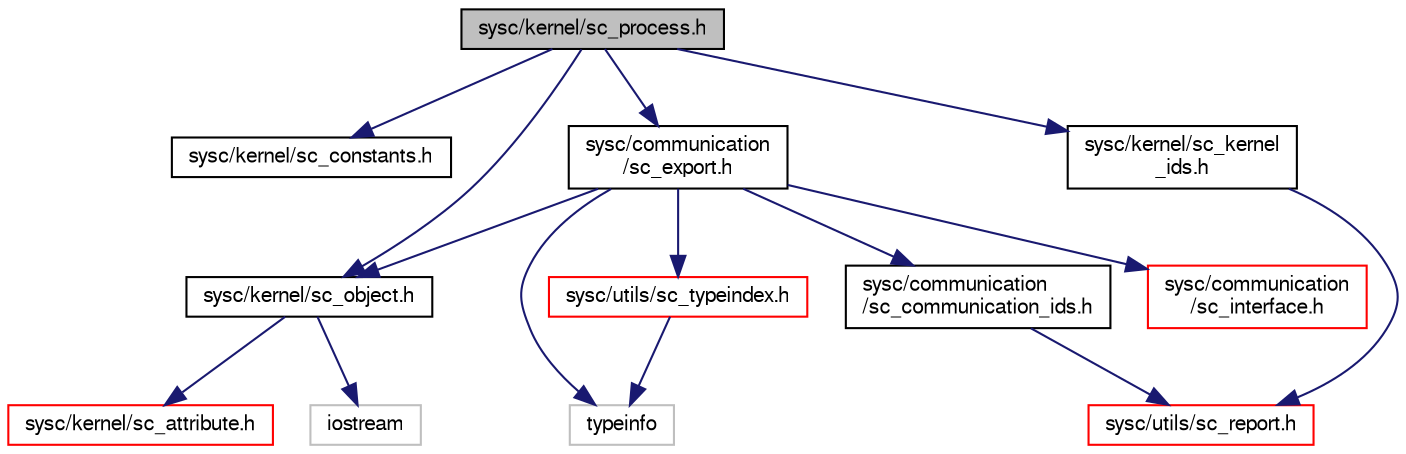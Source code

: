 digraph "sysc/kernel/sc_process.h"
{
  edge [fontname="FreeSans",fontsize="10",labelfontname="FreeSans",labelfontsize="10"];
  node [fontname="FreeSans",fontsize="10",shape=record];
  Node0 [label="sysc/kernel/sc_process.h",height=0.2,width=0.4,color="black", fillcolor="grey75", style="filled", fontcolor="black"];
  Node0 -> Node1 [color="midnightblue",fontsize="10",style="solid",fontname="FreeSans"];
  Node1 [label="sysc/kernel/sc_constants.h",height=0.2,width=0.4,color="black", fillcolor="white", style="filled",URL="$a00227.html"];
  Node0 -> Node2 [color="midnightblue",fontsize="10",style="solid",fontname="FreeSans"];
  Node2 [label="sysc/kernel/sc_object.h",height=0.2,width=0.4,color="black", fillcolor="white", style="filled",URL="$a00281.html"];
  Node2 -> Node3 [color="midnightblue",fontsize="10",style="solid",fontname="FreeSans"];
  Node3 [label="sysc/kernel/sc_attribute.h",height=0.2,width=0.4,color="red", fillcolor="white", style="filled",URL="$a00221.html"];
  Node2 -> Node10 [color="midnightblue",fontsize="10",style="solid",fontname="FreeSans"];
  Node10 [label="iostream",height=0.2,width=0.4,color="grey75", fillcolor="white", style="filled"];
  Node0 -> Node11 [color="midnightblue",fontsize="10",style="solid",fontname="FreeSans"];
  Node11 [label="sysc/kernel/sc_kernel\l_ids.h",height=0.2,width=0.4,color="black", fillcolor="white", style="filled",URL="$a00260.html"];
  Node11 -> Node12 [color="midnightblue",fontsize="10",style="solid",fontname="FreeSans"];
  Node12 [label="sysc/utils/sc_report.h",height=0.2,width=0.4,color="red", fillcolor="white", style="filled",URL="$a00374.html"];
  Node0 -> Node15 [color="midnightblue",fontsize="10",style="solid",fontname="FreeSans"];
  Node15 [label="sysc/communication\l/sc_export.h",height=0.2,width=0.4,color="black", fillcolor="white", style="filled",URL="$a00020.html"];
  Node15 -> Node16 [color="midnightblue",fontsize="10",style="solid",fontname="FreeSans"];
  Node16 [label="typeinfo",height=0.2,width=0.4,color="grey75", fillcolor="white", style="filled"];
  Node15 -> Node17 [color="midnightblue",fontsize="10",style="solid",fontname="FreeSans"];
  Node17 [label="sysc/communication\l/sc_communication_ids.h",height=0.2,width=0.4,color="black", fillcolor="white", style="filled",URL="$a00011.html"];
  Node17 -> Node12 [color="midnightblue",fontsize="10",style="solid",fontname="FreeSans"];
  Node15 -> Node18 [color="midnightblue",fontsize="10",style="solid",fontname="FreeSans"];
  Node18 [label="sysc/communication\l/sc_interface.h",height=0.2,width=0.4,color="red", fillcolor="white", style="filled",URL="$a00038.html"];
  Node15 -> Node2 [color="midnightblue",fontsize="10",style="solid",fontname="FreeSans"];
  Node15 -> Node19 [color="midnightblue",fontsize="10",style="solid",fontname="FreeSans"];
  Node19 [label="sysc/utils/sc_typeindex.h",height=0.2,width=0.4,color="red", fillcolor="white", style="filled",URL="$a00392.html"];
  Node19 -> Node16 [color="midnightblue",fontsize="10",style="solid",fontname="FreeSans"];
}
